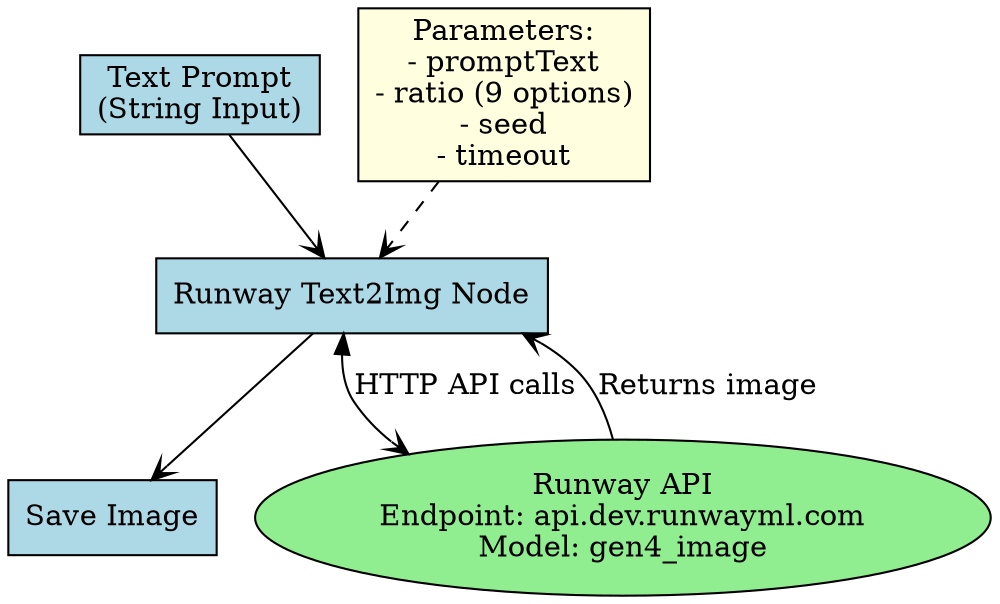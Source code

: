 digraph RunwayNodeWorkflow {
    rankdir=TB;
    node [shape=box, style=filled, fillcolor=lightblue];
    edge [arrowhead=vee];

    // Nodes
    prompt [label="Text Prompt\n(String Input)"];
    runway [label="Runway Text2Img Node"];
    save [label="Save Image"];
    
    // API details 
    api [label="Runway API\nEndpoint: api.dev.runwayml.com\nModel: gen4_image", shape=ellipse, fillcolor=lightgreen];
    
    // Parameters
    params [label="Parameters:\n- promptText\n- ratio (9 options)\n- seed\n- timeout", fillcolor=lightyellow];
    
    // Connections
    prompt -> runway;
    runway -> api [dir=both, label="HTTP API calls"];
    api -> runway [label="Returns image"];
    runway -> save;
    params -> runway [style=dashed];
}
